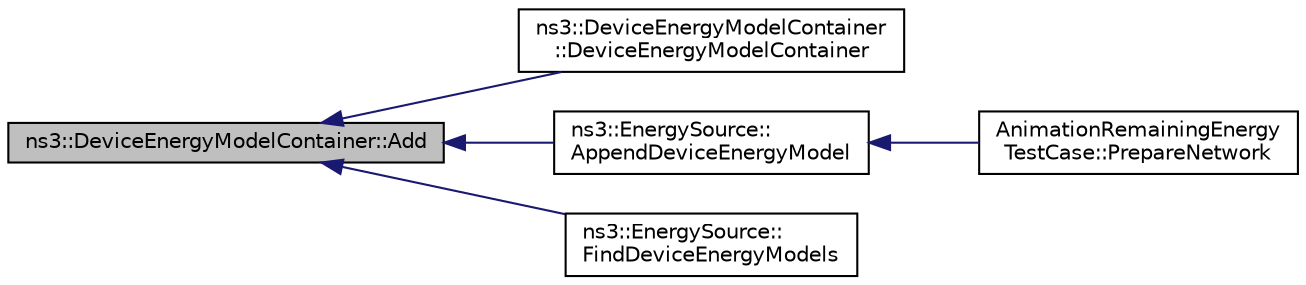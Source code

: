 digraph "ns3::DeviceEnergyModelContainer::Add"
{
  edge [fontname="Helvetica",fontsize="10",labelfontname="Helvetica",labelfontsize="10"];
  node [fontname="Helvetica",fontsize="10",shape=record];
  rankdir="LR";
  Node1 [label="ns3::DeviceEnergyModelContainer::Add",height=0.2,width=0.4,color="black", fillcolor="grey75", style="filled", fontcolor="black"];
  Node1 -> Node2 [dir="back",color="midnightblue",fontsize="10",style="solid"];
  Node2 [label="ns3::DeviceEnergyModelContainer\l::DeviceEnergyModelContainer",height=0.2,width=0.4,color="black", fillcolor="white", style="filled",URL="$d9/d4d/classns3_1_1DeviceEnergyModelContainer.html#ab66ed2cb3466eb3f379e90b8c3ef220b"];
  Node1 -> Node3 [dir="back",color="midnightblue",fontsize="10",style="solid"];
  Node3 [label="ns3::EnergySource::\lAppendDeviceEnergyModel",height=0.2,width=0.4,color="black", fillcolor="white", style="filled",URL="$d5/dab/classns3_1_1EnergySource.html#a075fe242ae7523cc071752ab1b6b7c02"];
  Node3 -> Node4 [dir="back",color="midnightblue",fontsize="10",style="solid"];
  Node4 [label="AnimationRemainingEnergy\lTestCase::PrepareNetwork",height=0.2,width=0.4,color="black", fillcolor="white", style="filled",URL="$de/d8b/classAnimationRemainingEnergyTestCase.html#a0b58006c5a7d9ebe7b8c918f4f214443",tooltip="Prepare nework function. "];
  Node1 -> Node5 [dir="back",color="midnightblue",fontsize="10",style="solid"];
  Node5 [label="ns3::EnergySource::\lFindDeviceEnergyModels",height=0.2,width=0.4,color="black", fillcolor="white", style="filled",URL="$d5/dab/classns3_1_1EnergySource.html#ad2be8bb25ea8bd09dc15f035fda7fd67"];
}
